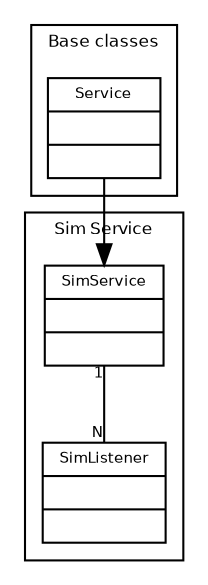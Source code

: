 digraph G {
	fontname = "Bitstream Vera Sans"
	fontsize = 8
	
	node [
		fontname = "Bitstream Vera Sans"
		fontsize = 7
		shape = "record"	
	]
	
	edge [
		fontname = "Bitstream Vera Sans"
		fontsize = 7
	]
	
	
	subgraph clusterBase {
		label = "Base classes"
	
		Service [
			label = "{Service||}"
		]
	}
		
	subgraph clusterSimSvc {
		label = "Sim Service"
		
		SimService [
			label = "{SimService||}"
		]
	
		SimListener [
			label = "{SimListener||}"
		]
	}	
	
	Service -> SimService
	
	edge [
		arrowhead = "none"

                headlabel = "N"
                taillabel = "1"
	]
	
	SimService -> SimListener
}